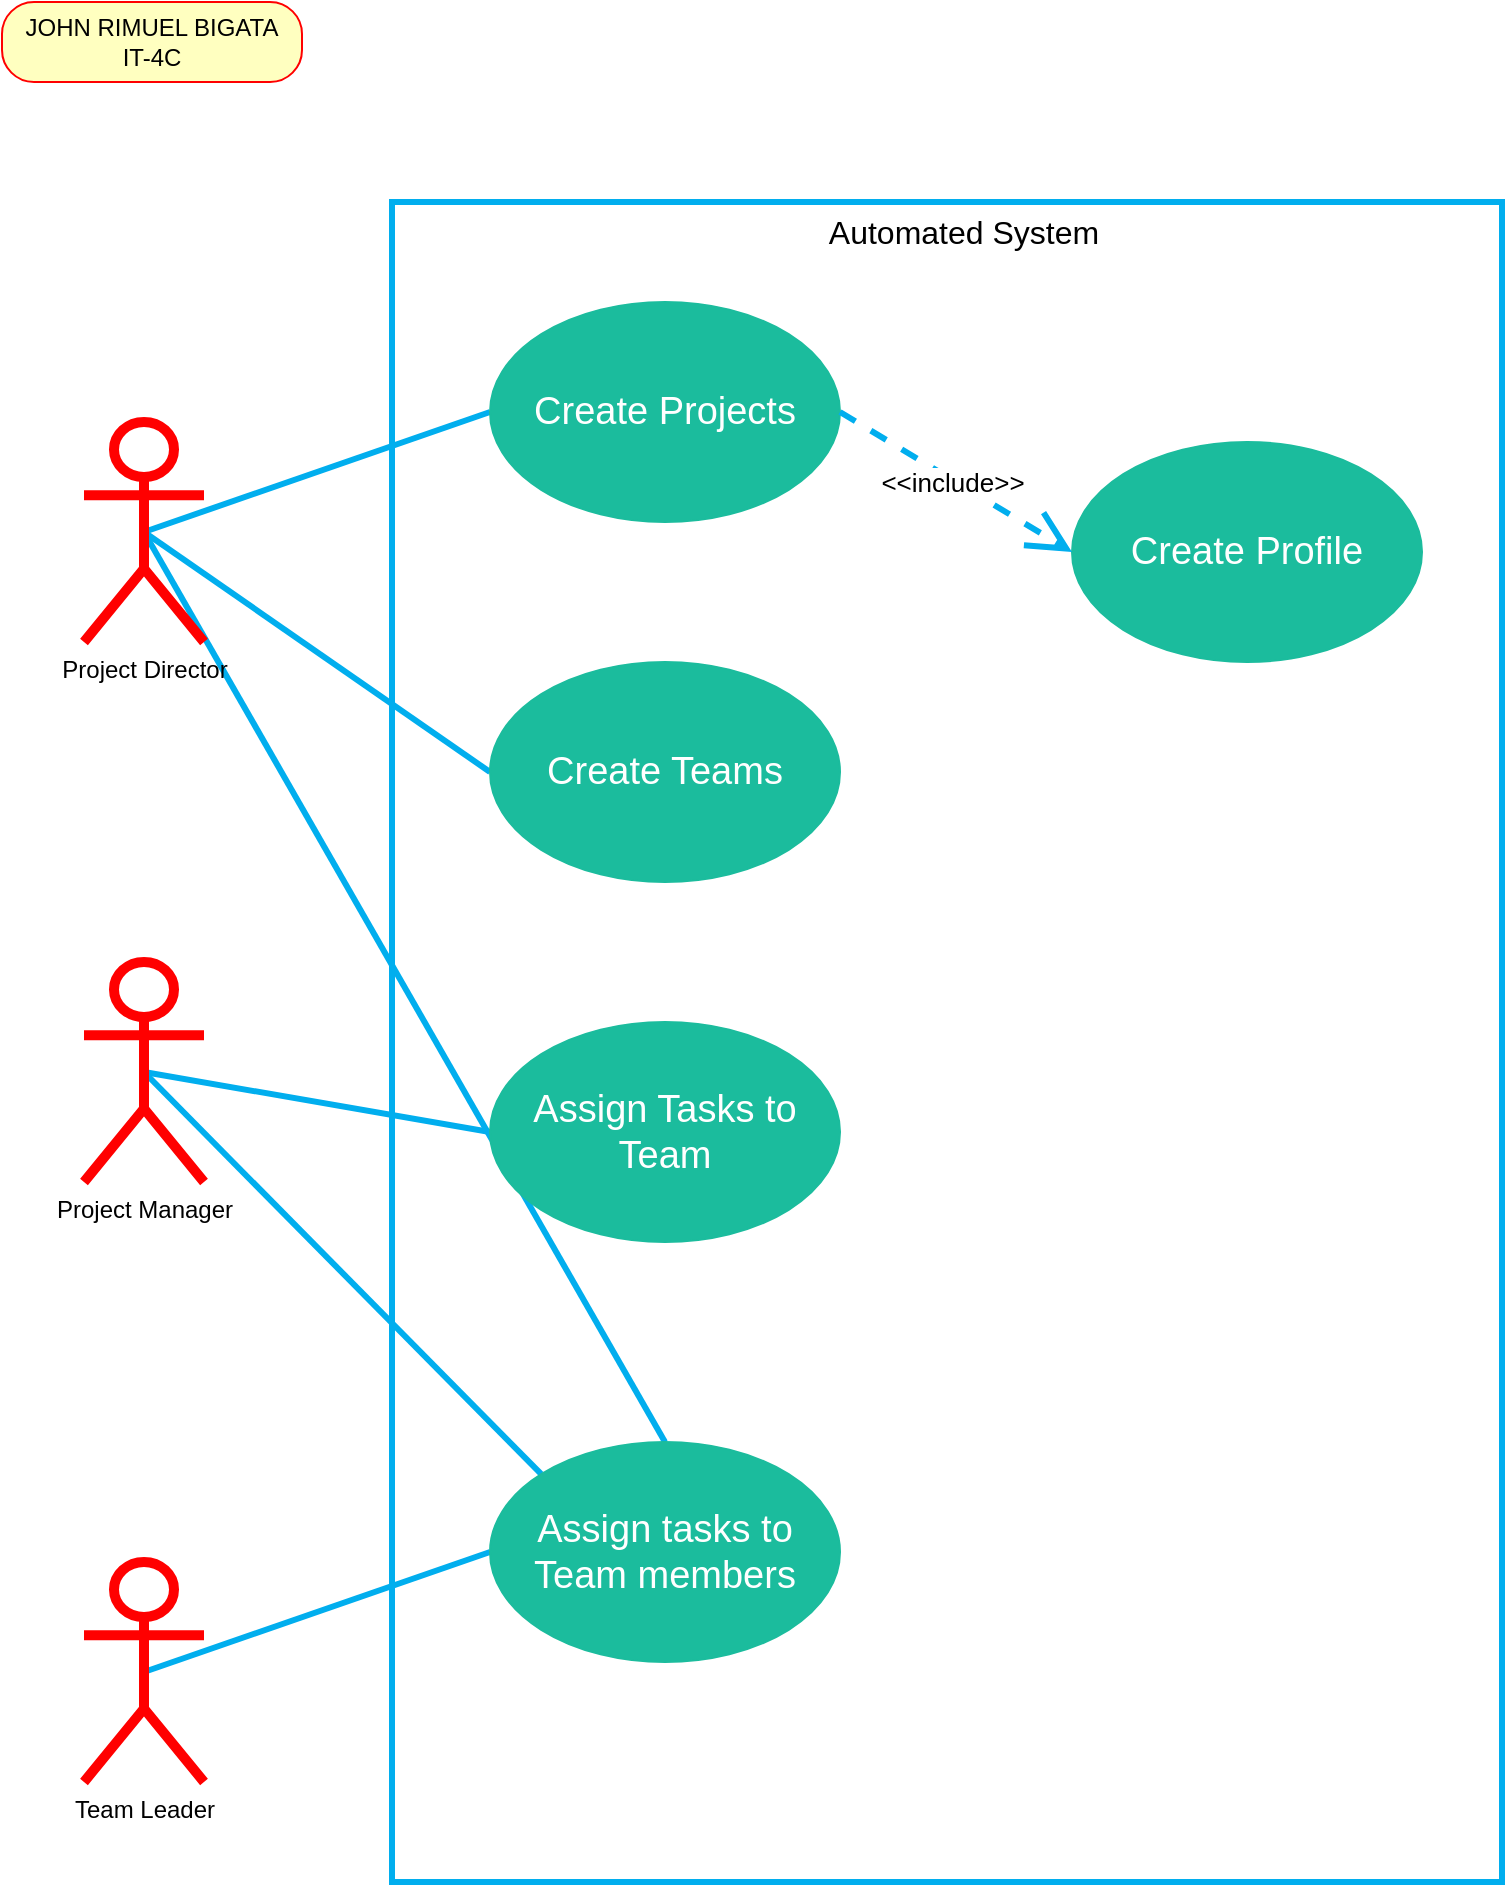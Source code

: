 <mxfile version="15.3.2" type="github">
  <diagram id="RC0JC255c9zAzuLsbYf1" name="Page-1">
    <mxGraphModel dx="2664" dy="1020" grid="1" gridSize="10" guides="1" tooltips="1" connect="1" arrows="1" fold="1" page="1" pageScale="1" pageWidth="850" pageHeight="1100" math="0" shadow="0">
      <root>
        <mxCell id="0" />
        <mxCell id="1" parent="0" />
        <mxCell id="wd3Cngt7S95CqOGwH9EE-25" value="" style="rounded=0;whiteSpace=wrap;html=1;fillColor=none;fontSize=11;strokeColor=#01aeee;strokeWidth=3;labelBackgroundColor=#2a2a2a;endArrow=classic;" vertex="1" parent="1">
          <mxGeometry x="225" y="130" width="555" height="840" as="geometry" />
        </mxCell>
        <mxCell id="wd3Cngt7S95CqOGwH9EE-16" style="orthogonalLoop=1;jettySize=auto;html=1;exitX=0.5;exitY=0.5;exitDx=0;exitDy=0;exitPerimeter=0;entryX=0;entryY=0.5;entryDx=0;entryDy=0;strokeWidth=3;strokeColor=#01aeee;rounded=0;endArrow=none;endFill=0;" edge="1" parent="1" source="wd3Cngt7S95CqOGwH9EE-1" target="wd3Cngt7S95CqOGwH9EE-7">
          <mxGeometry relative="1" as="geometry" />
        </mxCell>
        <mxCell id="wd3Cngt7S95CqOGwH9EE-17" style="edgeStyle=none;rounded=0;orthogonalLoop=1;jettySize=auto;html=1;exitX=0.5;exitY=0.5;exitDx=0;exitDy=0;exitPerimeter=0;entryX=0;entryY=0.5;entryDx=0;entryDy=0;strokeWidth=3;strokeColor=#01aeee;endFill=0;endArrow=none;" edge="1" parent="1" source="wd3Cngt7S95CqOGwH9EE-1" target="wd3Cngt7S95CqOGwH9EE-8">
          <mxGeometry relative="1" as="geometry" />
        </mxCell>
        <mxCell id="wd3Cngt7S95CqOGwH9EE-19" style="edgeStyle=none;rounded=0;orthogonalLoop=1;jettySize=auto;html=1;exitX=0.5;exitY=0.5;exitDx=0;exitDy=0;exitPerimeter=0;entryX=0.5;entryY=0;entryDx=0;entryDy=0;strokeWidth=3;strokeColor=#01aeee;endFill=0;endArrow=none;" edge="1" parent="1" source="wd3Cngt7S95CqOGwH9EE-1" target="wd3Cngt7S95CqOGwH9EE-10">
          <mxGeometry relative="1" as="geometry" />
        </mxCell>
        <mxCell id="wd3Cngt7S95CqOGwH9EE-1" value="Project Director" style="shape=umlActor;verticalLabelPosition=bottom;verticalAlign=top;html=1;fillColor=default;strokeColor=#FF0000;strokeWidth=5;" vertex="1" parent="1">
          <mxGeometry x="71" y="240" width="60" height="110" as="geometry" />
        </mxCell>
        <mxCell id="wd3Cngt7S95CqOGwH9EE-20" style="edgeStyle=none;rounded=0;orthogonalLoop=1;jettySize=auto;html=1;exitX=0.5;exitY=0.5;exitDx=0;exitDy=0;exitPerimeter=0;entryX=0;entryY=0.5;entryDx=0;entryDy=0;strokeWidth=3;strokeColor=#01aeee;endFill=0;endArrow=none;" edge="1" parent="1" source="wd3Cngt7S95CqOGwH9EE-2" target="wd3Cngt7S95CqOGwH9EE-9">
          <mxGeometry relative="1" as="geometry" />
        </mxCell>
        <mxCell id="wd3Cngt7S95CqOGwH9EE-21" style="edgeStyle=none;rounded=0;orthogonalLoop=1;jettySize=auto;html=1;exitX=0.5;exitY=0.5;exitDx=0;exitDy=0;exitPerimeter=0;entryX=0;entryY=0;entryDx=0;entryDy=0;strokeWidth=3;strokeColor=#01aeee;endFill=0;endArrow=none;" edge="1" parent="1" source="wd3Cngt7S95CqOGwH9EE-2" target="wd3Cngt7S95CqOGwH9EE-10">
          <mxGeometry relative="1" as="geometry" />
        </mxCell>
        <mxCell id="wd3Cngt7S95CqOGwH9EE-2" value="Project Manager" style="shape=umlActor;verticalLabelPosition=bottom;verticalAlign=top;html=1;strokeColor=#FF0000;strokeWidth=5;fillColor=default;" vertex="1" parent="1">
          <mxGeometry x="71" y="510" width="60" height="110" as="geometry" />
        </mxCell>
        <mxCell id="wd3Cngt7S95CqOGwH9EE-23" style="edgeStyle=none;rounded=0;orthogonalLoop=1;jettySize=auto;html=1;exitX=0.5;exitY=0.5;exitDx=0;exitDy=0;exitPerimeter=0;entryX=0;entryY=0.5;entryDx=0;entryDy=0;strokeWidth=3;strokeColor=#01aeee;endFill=0;endArrow=none;" edge="1" parent="1" source="wd3Cngt7S95CqOGwH9EE-3" target="wd3Cngt7S95CqOGwH9EE-10">
          <mxGeometry relative="1" as="geometry" />
        </mxCell>
        <mxCell id="wd3Cngt7S95CqOGwH9EE-3" value="Team Leader" style="shape=umlActor;verticalLabelPosition=bottom;verticalAlign=top;html=1;strokeColor=#FF0000;strokeWidth=5;fillColor=default;" vertex="1" parent="1">
          <mxGeometry x="71" y="810" width="60" height="110" as="geometry" />
        </mxCell>
        <mxCell id="wd3Cngt7S95CqOGwH9EE-5" value="JOHN RIMUEL BIGATA&lt;br&gt;IT-4C" style="rounded=1;whiteSpace=wrap;html=1;arcSize=40;fontColor=#000000;fillColor=#ffffc0;strokeColor=#ff0000;" vertex="1" parent="1">
          <mxGeometry x="30" y="30" width="150" height="40" as="geometry" />
        </mxCell>
        <mxCell id="wd3Cngt7S95CqOGwH9EE-7" value="Create Projects" style="ellipse;whiteSpace=wrap;html=1;fillColor=#1bbc9d;strokeColor=#1BBC9D;fontColor=#FFFFFF;fontSize=19;" vertex="1" parent="1">
          <mxGeometry x="274" y="180" width="175" height="110" as="geometry" />
        </mxCell>
        <mxCell id="wd3Cngt7S95CqOGwH9EE-8" value="Create Teams" style="ellipse;whiteSpace=wrap;html=1;fillColor=#1bbc9d;fontSize=19;fontColor=#FFFFFF;strokeColor=#1BBC9D;" vertex="1" parent="1">
          <mxGeometry x="274" y="360" width="175" height="110" as="geometry" />
        </mxCell>
        <mxCell id="wd3Cngt7S95CqOGwH9EE-9" value="Assign Tasks to Team" style="ellipse;whiteSpace=wrap;html=1;fillColor=#1bbc9d;fontSize=19;fontColor=#FFFFFF;strokeColor=#1BBC9D;" vertex="1" parent="1">
          <mxGeometry x="274" y="540" width="175" height="110" as="geometry" />
        </mxCell>
        <mxCell id="wd3Cngt7S95CqOGwH9EE-10" value="Assign tasks to Team members" style="ellipse;whiteSpace=wrap;html=1;fillColor=#1bbc9d;fontSize=19;fontColor=#FFFFFF;strokeColor=#1BBC9D;" vertex="1" parent="1">
          <mxGeometry x="274" y="750" width="175" height="110" as="geometry" />
        </mxCell>
        <mxCell id="wd3Cngt7S95CqOGwH9EE-12" value="Create Profile" style="ellipse;whiteSpace=wrap;html=1;fillColor=#1bbc9d;fontSize=19;fontColor=#FFFFFF;strokeColor=#1BBC9D;" vertex="1" parent="1">
          <mxGeometry x="565" y="250" width="175" height="110" as="geometry" />
        </mxCell>
        <mxCell id="wd3Cngt7S95CqOGwH9EE-18" value="&amp;lt;&amp;lt;include&amp;gt;&amp;gt;" style="endArrow=open;endSize=16;endFill=0;html=1;entryX=0;entryY=0.5;entryDx=0;entryDy=0;exitX=1;exitY=0.5;exitDx=0;exitDy=0;strokeWidth=3;strokeColor=#01aeee;fontSize=13;dashed=1;" edge="1" parent="1" source="wd3Cngt7S95CqOGwH9EE-7" target="wd3Cngt7S95CqOGwH9EE-12">
          <mxGeometry x="-0.025" y="-1" width="160" relative="1" as="geometry">
            <mxPoint x="491" y="215" as="sourcePoint" />
            <mxPoint x="651" y="215" as="targetPoint" />
            <mxPoint as="offset" />
          </mxGeometry>
        </mxCell>
        <mxCell id="wd3Cngt7S95CqOGwH9EE-27" value="Automated System" style="text;html=1;strokeColor=none;fillColor=none;align=center;verticalAlign=middle;whiteSpace=wrap;rounded=0;fontSize=16;fontColor=#000000;" vertex="1" parent="1">
          <mxGeometry x="396" y="130" width="230" height="30" as="geometry" />
        </mxCell>
      </root>
    </mxGraphModel>
  </diagram>
</mxfile>

